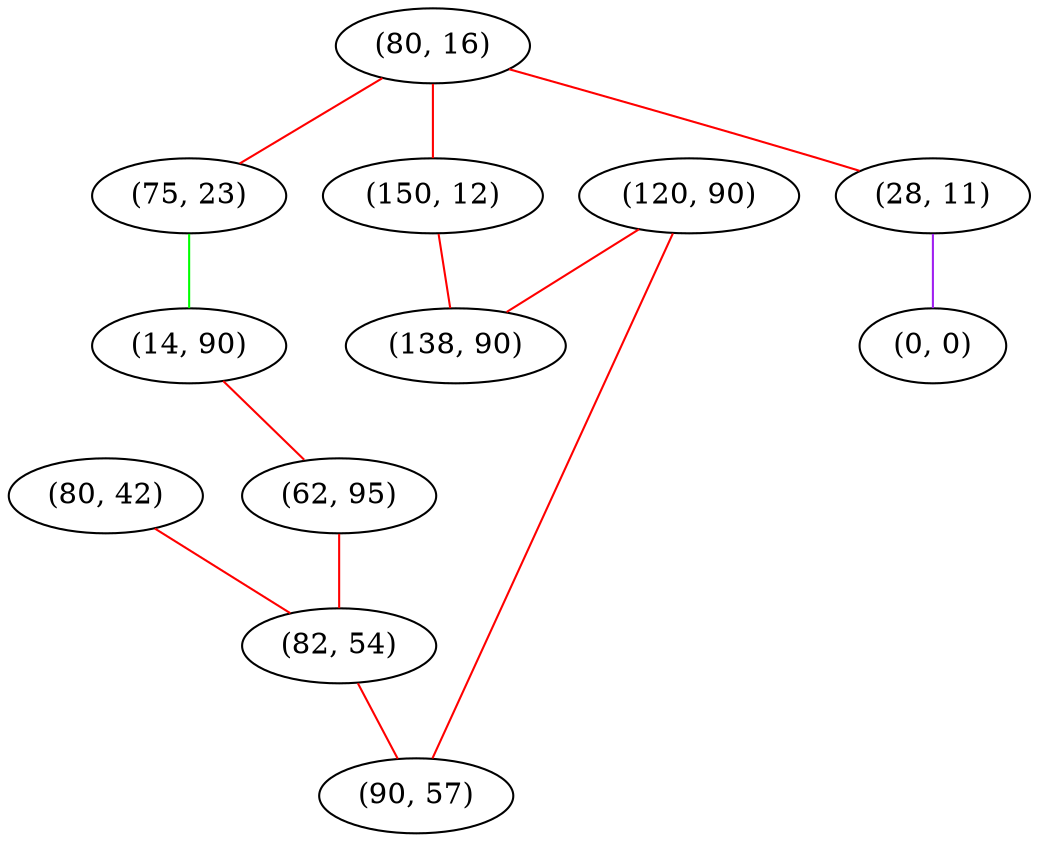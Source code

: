 graph "" {
"(80, 16)";
"(80, 42)";
"(28, 11)";
"(150, 12)";
"(120, 90)";
"(0, 0)";
"(75, 23)";
"(14, 90)";
"(62, 95)";
"(138, 90)";
"(82, 54)";
"(90, 57)";
"(80, 16)" -- "(75, 23)"  [color=red, key=0, weight=1];
"(80, 16)" -- "(28, 11)"  [color=red, key=0, weight=1];
"(80, 16)" -- "(150, 12)"  [color=red, key=0, weight=1];
"(80, 42)" -- "(82, 54)"  [color=red, key=0, weight=1];
"(28, 11)" -- "(0, 0)"  [color=purple, key=0, weight=4];
"(150, 12)" -- "(138, 90)"  [color=red, key=0, weight=1];
"(120, 90)" -- "(90, 57)"  [color=red, key=0, weight=1];
"(120, 90)" -- "(138, 90)"  [color=red, key=0, weight=1];
"(75, 23)" -- "(14, 90)"  [color=green, key=0, weight=2];
"(14, 90)" -- "(62, 95)"  [color=red, key=0, weight=1];
"(62, 95)" -- "(82, 54)"  [color=red, key=0, weight=1];
"(82, 54)" -- "(90, 57)"  [color=red, key=0, weight=1];
}
